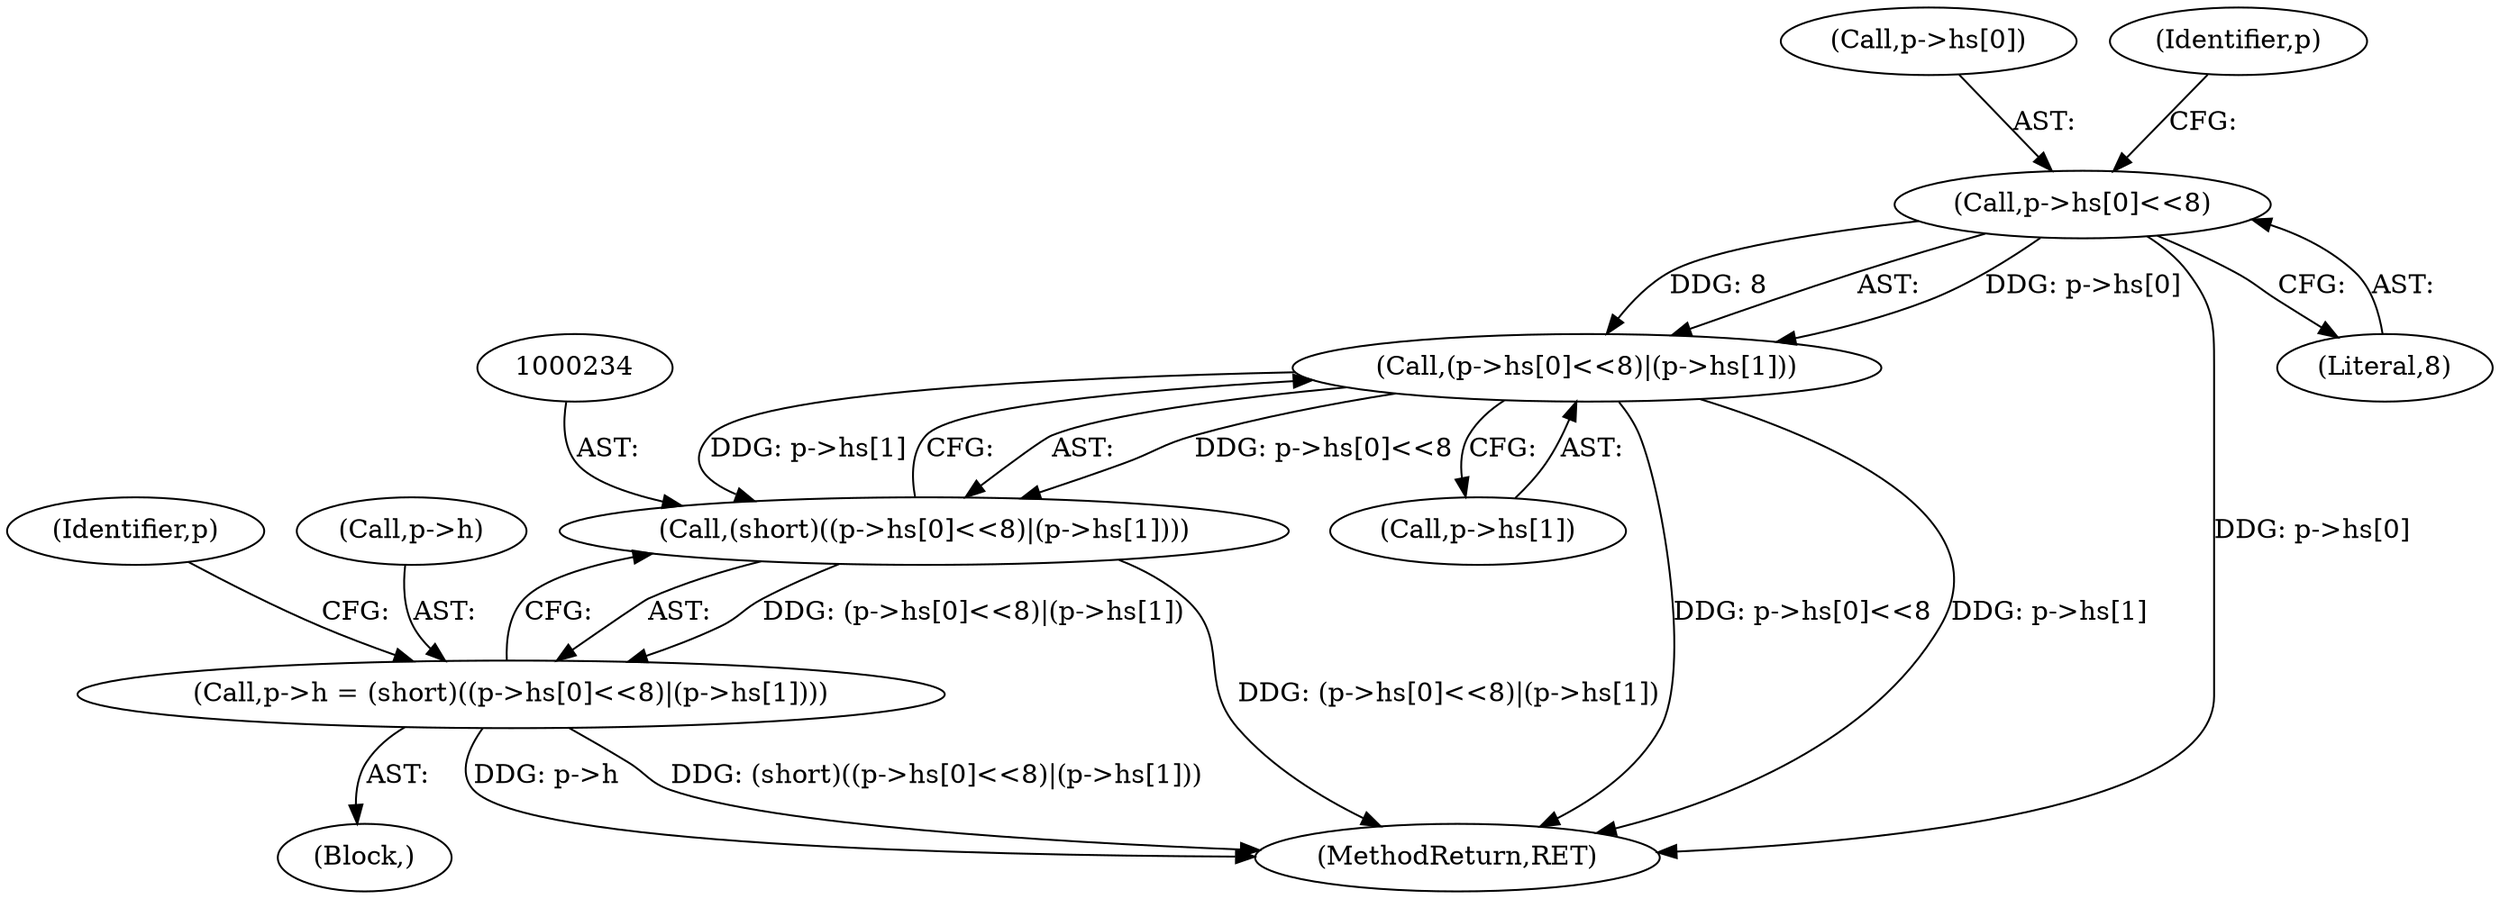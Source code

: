 digraph "0_file_27a14bc7ba285a0a5ebfdb55e54001aa11932b08@array" {
"1000235" [label="(Call,(p->hs[0]<<8)|(p->hs[1]))"];
"1000236" [label="(Call,p->hs[0]<<8)"];
"1000233" [label="(Call,(short)((p->hs[0]<<8)|(p->hs[1])))"];
"1000229" [label="(Call,p->h = (short)((p->hs[0]<<8)|(p->hs[1])))"];
"1000233" [label="(Call,(short)((p->hs[0]<<8)|(p->hs[1])))"];
"1000229" [label="(Call,p->h = (short)((p->hs[0]<<8)|(p->hs[1])))"];
"1000237" [label="(Call,p->hs[0])"];
"1000249" [label="(Identifier,p)"];
"1000242" [label="(Literal,8)"];
"1000908" [label="(MethodReturn,RET)"];
"1000245" [label="(Identifier,p)"];
"1000243" [label="(Call,p->hs[1])"];
"1000235" [label="(Call,(p->hs[0]<<8)|(p->hs[1]))"];
"1000230" [label="(Call,p->h)"];
"1000123" [label="(Block,)"];
"1000236" [label="(Call,p->hs[0]<<8)"];
"1000235" -> "1000233"  [label="AST: "];
"1000235" -> "1000243"  [label="CFG: "];
"1000236" -> "1000235"  [label="AST: "];
"1000243" -> "1000235"  [label="AST: "];
"1000233" -> "1000235"  [label="CFG: "];
"1000235" -> "1000908"  [label="DDG: p->hs[0]<<8"];
"1000235" -> "1000908"  [label="DDG: p->hs[1]"];
"1000235" -> "1000233"  [label="DDG: p->hs[0]<<8"];
"1000235" -> "1000233"  [label="DDG: p->hs[1]"];
"1000236" -> "1000235"  [label="DDG: p->hs[0]"];
"1000236" -> "1000235"  [label="DDG: 8"];
"1000236" -> "1000242"  [label="CFG: "];
"1000237" -> "1000236"  [label="AST: "];
"1000242" -> "1000236"  [label="AST: "];
"1000245" -> "1000236"  [label="CFG: "];
"1000236" -> "1000908"  [label="DDG: p->hs[0]"];
"1000233" -> "1000229"  [label="AST: "];
"1000234" -> "1000233"  [label="AST: "];
"1000229" -> "1000233"  [label="CFG: "];
"1000233" -> "1000908"  [label="DDG: (p->hs[0]<<8)|(p->hs[1])"];
"1000233" -> "1000229"  [label="DDG: (p->hs[0]<<8)|(p->hs[1])"];
"1000229" -> "1000123"  [label="AST: "];
"1000230" -> "1000229"  [label="AST: "];
"1000249" -> "1000229"  [label="CFG: "];
"1000229" -> "1000908"  [label="DDG: (short)((p->hs[0]<<8)|(p->hs[1]))"];
"1000229" -> "1000908"  [label="DDG: p->h"];
}
